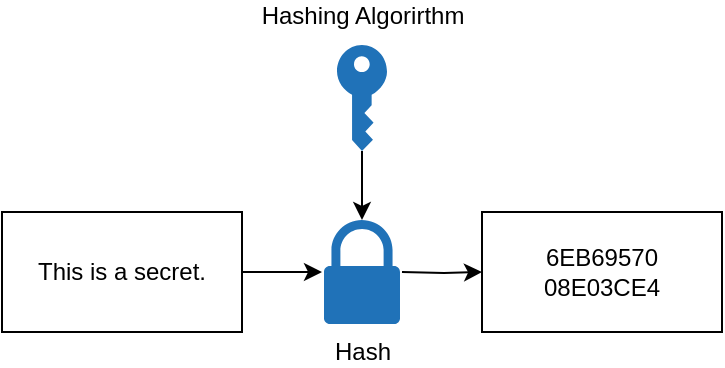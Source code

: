 <mxfile userAgent="Mozilla/5.0 (X11; CrOS x86_64 10323.67.0) AppleWebKit/537.36 (KHTML, like Gecko) Chrome/65.0.333.209 Safari/537.36" version="8.6.4" editor="www.draw.io" type="device"><diagram id="138cd747-3755-f58a-06eb-4d73bd0bba15" name="Page-1"><mxGraphModel dx="872" dy="497" grid="1" gridSize="10" guides="1" tooltips="1" connect="1" arrows="1" fold="1" page="1" pageScale="1" pageWidth="850" pageHeight="1100" background="#ffffff" math="0" shadow="0"><root><mxCell id="0"/><mxCell id="1" parent="0"/><mxCell id="6" style="edgeStyle=orthogonalEdgeStyle;rounded=0;html=1;jettySize=auto;orthogonalLoop=1;fontSize=12;" parent="1" source="5" edge="1"><mxGeometry relative="1" as="geometry"><mxPoint x="240" y="250" as="targetPoint"/></mxGeometry></mxCell><mxCell id="5" value="This is a secret." style="rounded=0;whiteSpace=wrap;html=1;fontSize=12;" parent="1" vertex="1"><mxGeometry x="80" y="220" width="120" height="60" as="geometry"/></mxCell><mxCell id="16" style="edgeStyle=orthogonalEdgeStyle;rounded=0;html=1;entryX=0;entryY=0.5;jettySize=auto;orthogonalLoop=1;fontSize=12;" parent="1" target="15" edge="1"><mxGeometry relative="1" as="geometry"><mxPoint x="280" y="250" as="sourcePoint"/></mxGeometry></mxCell><mxCell id="15" value="6EB69570&lt;br style=&quot;font-size: 12px;&quot;&gt;08E03CE4&lt;br style=&quot;font-size: 12px;&quot;&gt;" style="rounded=0;whiteSpace=wrap;html=1;fontSize=12;" parent="1" vertex="1"><mxGeometry x="320" y="220" width="120" height="60" as="geometry"/></mxCell><mxCell id="26" value="" style="edgeStyle=orthogonalEdgeStyle;rounded=0;html=1;jettySize=auto;orthogonalLoop=1;" edge="1" parent="1" source="21" target="22"><mxGeometry relative="1" as="geometry"/></mxCell><mxCell id="21" value="Hashing Algorirthm" style="shadow=0;dashed=0;html=1;strokeColor=none;labelPosition=center;verticalLabelPosition=bottom;verticalAlign=top;outlineConnect=0;shape=mxgraph.office.security.key_permissions;fillColor=#2072B8;spacing=-80;" vertex="1" parent="1"><mxGeometry x="247.5" y="136.5" width="25" height="53" as="geometry"/></mxCell><mxCell id="22" value="Hash" style="shadow=0;dashed=0;html=1;strokeColor=none;labelPosition=center;verticalLabelPosition=bottom;verticalAlign=top;outlineConnect=0;shape=mxgraph.office.security.lock_protected;fillColor=#2072B8;" vertex="1" parent="1"><mxGeometry x="241" y="224" width="38" height="52" as="geometry"/></mxCell></root></mxGraphModel></diagram></mxfile>